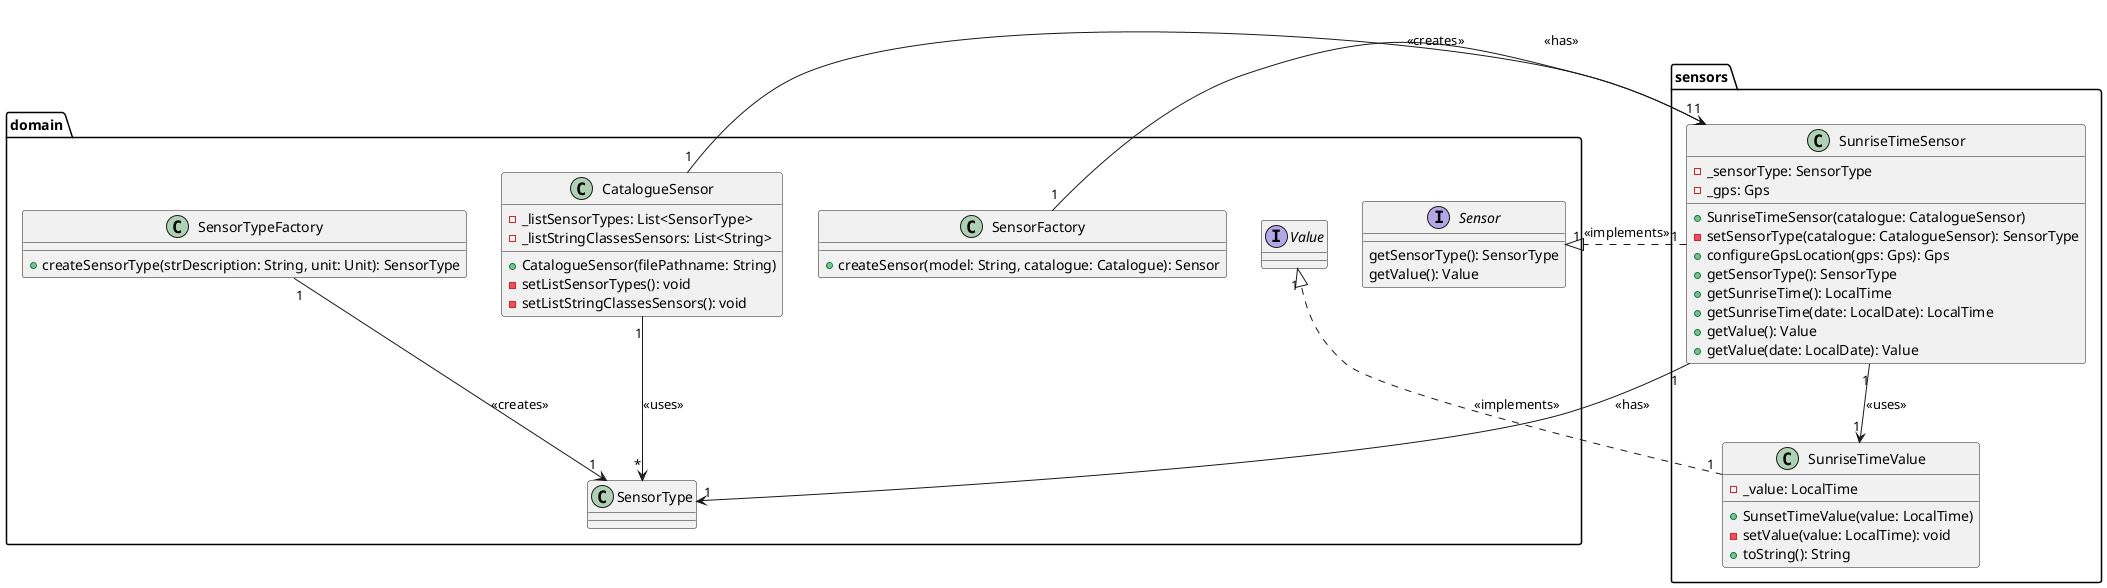 @startuml
package domain{
     class CatalogueSensor{
        'Attributes'
        - _listSensorTypes: List<SensorType>
        - _listStringClassesSensors: List<String>

        'Methods'
        +CatalogueSensor(filePathname: String)
        -setListSensorTypes(): void
        -setListStringClassesSensors(): void
        }

        class SensorType {

        }

    interface Sensor{
        'Methods'
        getSensorType(): SensorType
        getValue(): Value
        }

        interface Value{
        }

        class SensorFactory {
        'Methods'
        +createSensor(model: String, catalogue: Catalogue): Sensor
        }

        class SensorTypeFactory {
        'Methods'
        +createSensorType(strDescription: String, unit: Unit): SensorType
        }
}

package sensors{

class SunriseTimeValue{
'Attributes'
- _value: LocalTime

'Methods'
+SunsetTimeValue(value: LocalTime)
-setValue(value: LocalTime): void
+toString(): String
}
    class SunriseTimeSensor{
    'Attributes'
    - _sensorType: SensorType
    - _gps: Gps

    'Methods'
    +SunriseTimeSensor(catalogue: CatalogueSensor)
    -setSensorType(catalogue: CatalogueSensor): SensorType
    +configureGpsLocation(gps: Gps): Gps
    +getSensorType(): SensorType
    +getSunriseTime(): LocalTime
    +getSunriseTime(date: LocalDate): LocalTime
    +getValue(): Value
    +getValue(date: LocalDate): Value
    }
}



SensorFactory "1" --> "1" SunriseTimeSensor : <<creates>>
SunriseTimeSensor "1" --> "1" SensorType : <<has>>
SunriseTimeSensor "1" --> "1" SunriseTimeValue : <<uses>>
SunriseTimeSensor "1" ..|> "1" Sensor: <<implements>>

CatalogueSensor "1" --> "1" SunriseTimeSensor : <<has>>
CatalogueSensor "1" --> "*" SensorType : <<uses>>
SunriseTimeValue "1" ..|> "1" Value: <<implements>>
SensorTypeFactory "1" --> "1" SensorType : <<creates>>


@enduml
